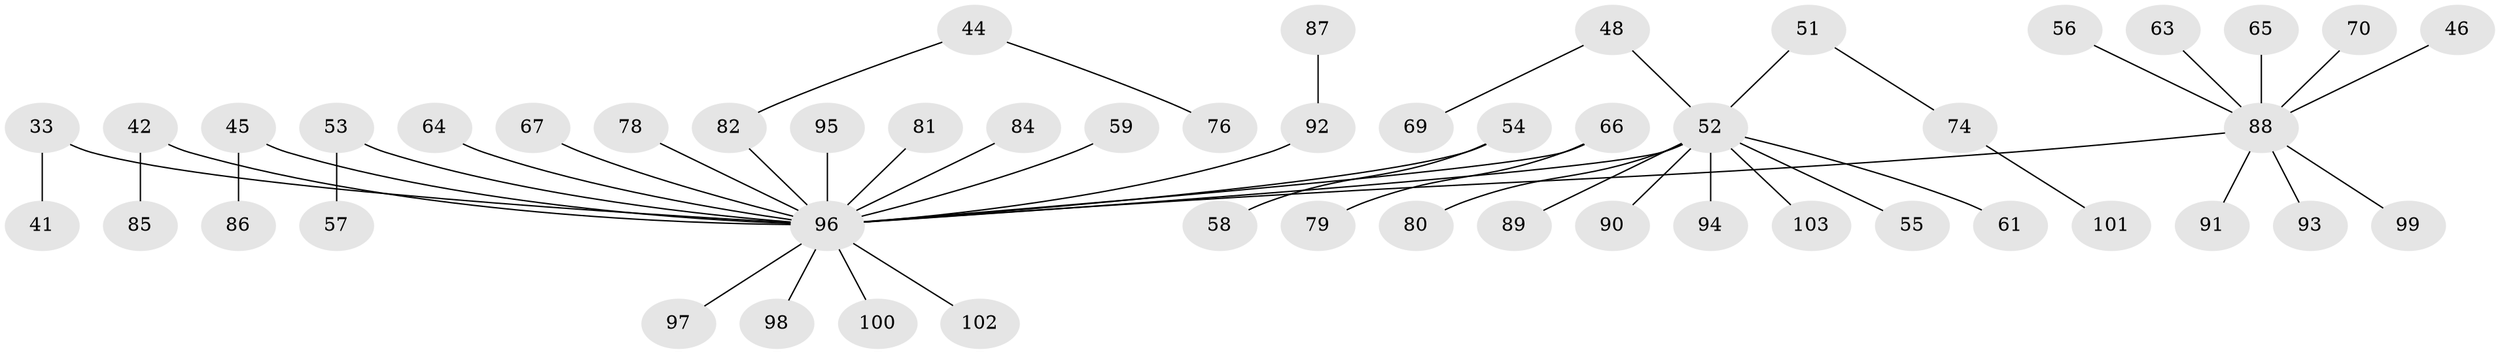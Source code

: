 // original degree distribution, {6: 0.02912621359223301, 7: 0.009708737864077669, 3: 0.1650485436893204, 2: 0.22330097087378642, 1: 0.5048543689320388, 4: 0.04854368932038835, 5: 0.019417475728155338}
// Generated by graph-tools (version 1.1) at 2025/02/03/05/25 17:02:43]
// undirected, 51 vertices, 50 edges
graph export_dot {
graph [start="1"]
  node [color=gray90,style=filled];
  33 [super="+8"];
  41 [super="+29"];
  42;
  44;
  45;
  46;
  48;
  51;
  52 [super="+12+20+26+32+28+36+47+40"];
  53;
  54;
  55;
  56;
  57;
  58;
  59;
  61;
  63;
  64;
  65;
  66;
  67;
  69;
  70;
  74;
  76;
  78;
  79;
  80;
  81;
  82 [super="+35"];
  84;
  85;
  86;
  87;
  88 [super="+72+25"];
  89;
  90;
  91;
  92 [super="+75"];
  93;
  94;
  95;
  96 [super="+31+39+73+9+13+50+43+83+77"];
  97;
  98;
  99;
  100;
  101;
  102;
  103;
  33 -- 96;
  33 -- 41;
  42 -- 85;
  42 -- 96;
  44 -- 76;
  44 -- 82;
  45 -- 86;
  45 -- 96;
  46 -- 88;
  48 -- 69;
  48 -- 52;
  51 -- 74;
  51 -- 52;
  52 -- 90;
  52 -- 103;
  52 -- 80;
  52 -- 89;
  52 -- 94;
  52 -- 55;
  52 -- 61;
  52 -- 96;
  53 -- 57;
  53 -- 96;
  54 -- 58;
  54 -- 96;
  56 -- 88;
  59 -- 96;
  63 -- 88;
  64 -- 96;
  65 -- 88;
  66 -- 79;
  66 -- 96;
  67 -- 96;
  70 -- 88;
  74 -- 101;
  78 -- 96;
  81 -- 96;
  82 -- 96;
  84 -- 96;
  87 -- 92;
  88 -- 93;
  88 -- 99;
  88 -- 91;
  88 -- 96;
  92 -- 96;
  95 -- 96;
  96 -- 97;
  96 -- 98;
  96 -- 100;
  96 -- 102;
}
